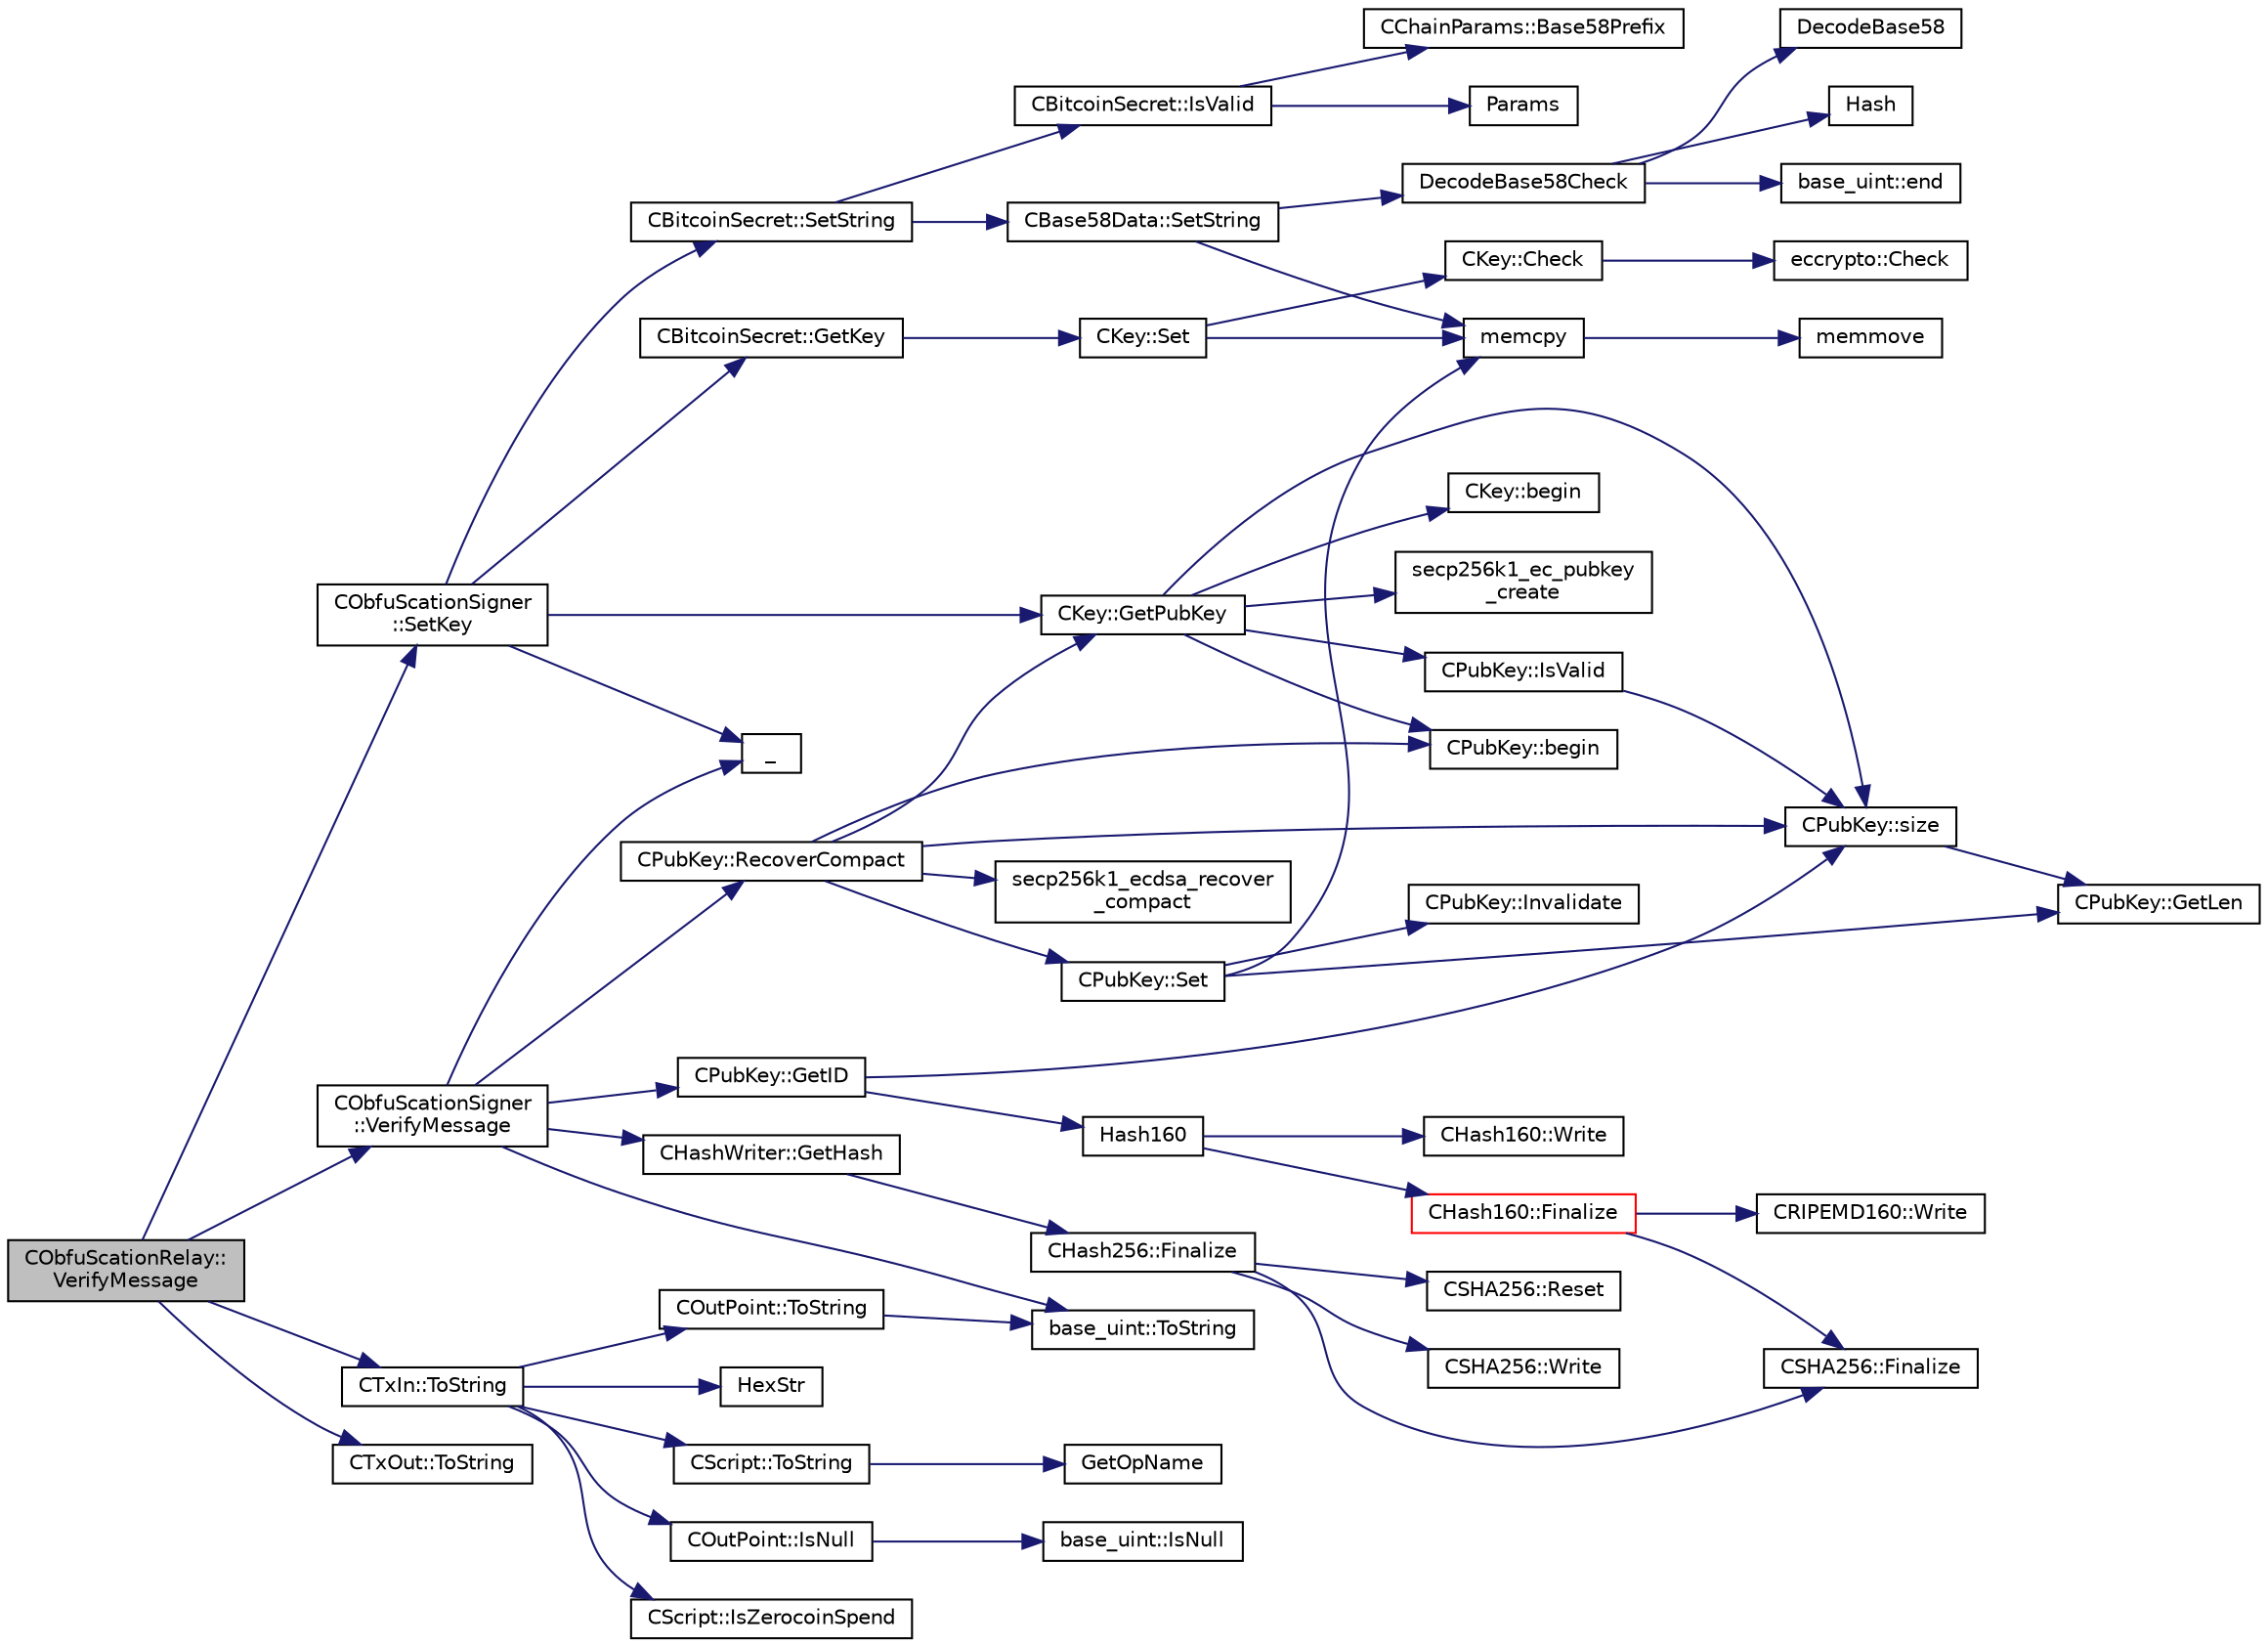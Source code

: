 digraph "CObfuScationRelay::VerifyMessage"
{
  edge [fontname="Helvetica",fontsize="10",labelfontname="Helvetica",labelfontsize="10"];
  node [fontname="Helvetica",fontsize="10",shape=record];
  rankdir="LR";
  Node169 [label="CObfuScationRelay::\lVerifyMessage",height=0.2,width=0.4,color="black", fillcolor="grey75", style="filled", fontcolor="black"];
  Node169 -> Node170 [color="midnightblue",fontsize="10",style="solid",fontname="Helvetica"];
  Node170 [label="CTxIn::ToString",height=0.2,width=0.4,color="black", fillcolor="white", style="filled",URL="$class_c_tx_in.html#a9f3dcba8a979ca7007448f8ad1d3c4c1"];
  Node170 -> Node171 [color="midnightblue",fontsize="10",style="solid",fontname="Helvetica"];
  Node171 [label="COutPoint::ToString",height=0.2,width=0.4,color="black", fillcolor="white", style="filled",URL="$class_c_out_point.html#ab0026adab6a1098cf00de05c872fbb5d"];
  Node171 -> Node172 [color="midnightblue",fontsize="10",style="solid",fontname="Helvetica"];
  Node172 [label="base_uint::ToString",height=0.2,width=0.4,color="black", fillcolor="white", style="filled",URL="$classbase__uint.html#acccba4d9d51a0c36261718ca0cbb293b"];
  Node170 -> Node173 [color="midnightblue",fontsize="10",style="solid",fontname="Helvetica"];
  Node173 [label="COutPoint::IsNull",height=0.2,width=0.4,color="black", fillcolor="white", style="filled",URL="$class_c_out_point.html#ae1516581fa2234556761f04af3a207a6"];
  Node173 -> Node174 [color="midnightblue",fontsize="10",style="solid",fontname="Helvetica"];
  Node174 [label="base_uint::IsNull",height=0.2,width=0.4,color="black", fillcolor="white", style="filled",URL="$classbase__uint.html#a5b67cea01e9219160fe251053adc7cc7"];
  Node170 -> Node175 [color="midnightblue",fontsize="10",style="solid",fontname="Helvetica"];
  Node175 [label="CScript::IsZerocoinSpend",height=0.2,width=0.4,color="black", fillcolor="white", style="filled",URL="$class_c_script.html#a84914a83542deece42dda7b22b043c1f"];
  Node170 -> Node176 [color="midnightblue",fontsize="10",style="solid",fontname="Helvetica"];
  Node176 [label="HexStr",height=0.2,width=0.4,color="black", fillcolor="white", style="filled",URL="$utilstrencodings_8h.html#ace13a819ca4e98c22847d26b3b357e75"];
  Node170 -> Node177 [color="midnightblue",fontsize="10",style="solid",fontname="Helvetica"];
  Node177 [label="CScript::ToString",height=0.2,width=0.4,color="black", fillcolor="white", style="filled",URL="$class_c_script.html#a05fe53ab8fc6a217036bb0d6d7f5d706"];
  Node177 -> Node178 [color="midnightblue",fontsize="10",style="solid",fontname="Helvetica"];
  Node178 [label="GetOpName",height=0.2,width=0.4,color="black", fillcolor="white", style="filled",URL="$script_8cpp.html#a573587022d52d3542eb6fbf5a1190489"];
  Node169 -> Node179 [color="midnightblue",fontsize="10",style="solid",fontname="Helvetica"];
  Node179 [label="CTxOut::ToString",height=0.2,width=0.4,color="black", fillcolor="white", style="filled",URL="$class_c_tx_out.html#affdc44390970a14812fe9179768495ef"];
  Node169 -> Node180 [color="midnightblue",fontsize="10",style="solid",fontname="Helvetica"];
  Node180 [label="CObfuScationSigner\l::SetKey",height=0.2,width=0.4,color="black", fillcolor="white", style="filled",URL="$class_c_obfu_scation_signer.html#a4a12e41611db1b711d59ac4c3323dd36",tooltip="Set the private/public key values, returns true if successful. "];
  Node180 -> Node181 [color="midnightblue",fontsize="10",style="solid",fontname="Helvetica"];
  Node181 [label="CBitcoinSecret::SetString",height=0.2,width=0.4,color="black", fillcolor="white", style="filled",URL="$class_c_bitcoin_secret.html#a6a8aff02f66099f33f573ad3e6375bb1"];
  Node181 -> Node182 [color="midnightblue",fontsize="10",style="solid",fontname="Helvetica"];
  Node182 [label="CBase58Data::SetString",height=0.2,width=0.4,color="black", fillcolor="white", style="filled",URL="$class_c_base58_data.html#a250fa3bc97d03c7d87de5485c8b49b57"];
  Node182 -> Node183 [color="midnightblue",fontsize="10",style="solid",fontname="Helvetica"];
  Node183 [label="DecodeBase58Check",height=0.2,width=0.4,color="black", fillcolor="white", style="filled",URL="$base58_8cpp.html#ae2dc7ad63e243509e0871ec4a5890678",tooltip="Decode a base58-encoded string (psz) that includes a checksum into a byte vector (vchRet), return true if decoding is successful. "];
  Node183 -> Node184 [color="midnightblue",fontsize="10",style="solid",fontname="Helvetica"];
  Node184 [label="DecodeBase58",height=0.2,width=0.4,color="black", fillcolor="white", style="filled",URL="$base58_8cpp.html#a0f74d1d6e7e982cad4b0e538acea4538",tooltip="Decode a base58-encoded string (psz) into a byte vector (vchRet). "];
  Node183 -> Node185 [color="midnightblue",fontsize="10",style="solid",fontname="Helvetica"];
  Node185 [label="Hash",height=0.2,width=0.4,color="black", fillcolor="white", style="filled",URL="$hash_8h.html#a12c5e981d7f5f2850027fd5e932eff61",tooltip="Compute the 256-bit hash of a std::string. "];
  Node183 -> Node186 [color="midnightblue",fontsize="10",style="solid",fontname="Helvetica"];
  Node186 [label="base_uint::end",height=0.2,width=0.4,color="black", fillcolor="white", style="filled",URL="$classbase__uint.html#a76539ef6be800bc02e4038f457a4f74a"];
  Node182 -> Node187 [color="midnightblue",fontsize="10",style="solid",fontname="Helvetica"];
  Node187 [label="memcpy",height=0.2,width=0.4,color="black", fillcolor="white", style="filled",URL="$glibc__compat_8cpp.html#a0f46826ab0466591e136db24394923cf"];
  Node187 -> Node188 [color="midnightblue",fontsize="10",style="solid",fontname="Helvetica"];
  Node188 [label="memmove",height=0.2,width=0.4,color="black", fillcolor="white", style="filled",URL="$glibc__compat_8cpp.html#a9778d49e9029dd75bc53ecbbf9f5e9a1"];
  Node181 -> Node189 [color="midnightblue",fontsize="10",style="solid",fontname="Helvetica"];
  Node189 [label="CBitcoinSecret::IsValid",height=0.2,width=0.4,color="black", fillcolor="white", style="filled",URL="$class_c_bitcoin_secret.html#a2a93fa8a09826ff63498cb3e4370c154"];
  Node189 -> Node190 [color="midnightblue",fontsize="10",style="solid",fontname="Helvetica"];
  Node190 [label="Params",height=0.2,width=0.4,color="black", fillcolor="white", style="filled",URL="$chainparams_8cpp.html#ace5c5b706d71a324a417dd2db394fd4a",tooltip="Return the currently selected parameters. "];
  Node189 -> Node191 [color="midnightblue",fontsize="10",style="solid",fontname="Helvetica"];
  Node191 [label="CChainParams::Base58Prefix",height=0.2,width=0.4,color="black", fillcolor="white", style="filled",URL="$class_c_chain_params.html#a103c58eca4a26a71201882b3ed6c4cb4"];
  Node180 -> Node192 [color="midnightblue",fontsize="10",style="solid",fontname="Helvetica"];
  Node192 [label="_",height=0.2,width=0.4,color="black", fillcolor="white", style="filled",URL="$ui__interface_8h.html#aad133bb6103b53cebf03fd01e2f11ba1",tooltip="Translation function: Call Translate signal on UI interface, which returns a boost::optional result..."];
  Node180 -> Node193 [color="midnightblue",fontsize="10",style="solid",fontname="Helvetica"];
  Node193 [label="CBitcoinSecret::GetKey",height=0.2,width=0.4,color="black", fillcolor="white", style="filled",URL="$class_c_bitcoin_secret.html#a4d6bf559d092e6d47f8001c7171096df"];
  Node193 -> Node194 [color="midnightblue",fontsize="10",style="solid",fontname="Helvetica"];
  Node194 [label="CKey::Set",height=0.2,width=0.4,color="black", fillcolor="white", style="filled",URL="$class_c_key.html#aaa13d5f08456bba094210c5eeabf64c8",tooltip="Initialize using begin and end iterators to byte data. "];
  Node194 -> Node195 [color="midnightblue",fontsize="10",style="solid",fontname="Helvetica"];
  Node195 [label="CKey::Check",height=0.2,width=0.4,color="black", fillcolor="white", style="filled",URL="$class_c_key.html#acec869bc75fa8f4d619ab025d367a97c",tooltip="Check whether the 32-byte array pointed to be vch is valid keydata. "];
  Node195 -> Node196 [color="midnightblue",fontsize="10",style="solid",fontname="Helvetica"];
  Node196 [label="eccrypto::Check",height=0.2,width=0.4,color="black", fillcolor="white", style="filled",URL="$namespaceeccrypto.html#a231bdcb32521375b68fbdaf0d952cfd0"];
  Node194 -> Node187 [color="midnightblue",fontsize="10",style="solid",fontname="Helvetica"];
  Node180 -> Node197 [color="midnightblue",fontsize="10",style="solid",fontname="Helvetica"];
  Node197 [label="CKey::GetPubKey",height=0.2,width=0.4,color="black", fillcolor="white", style="filled",URL="$class_c_key.html#aa1085c59603a62db6ec776300f250337",tooltip="Compute the public key from a private key. "];
  Node197 -> Node198 [color="midnightblue",fontsize="10",style="solid",fontname="Helvetica"];
  Node198 [label="secp256k1_ec_pubkey\l_create",height=0.2,width=0.4,color="black", fillcolor="white", style="filled",URL="$secp256k1_8h.html#a22e1ef593e0d06d40b4f233e91447aa3",tooltip="Compute the public key for a secret key. "];
  Node197 -> Node199 [color="midnightblue",fontsize="10",style="solid",fontname="Helvetica"];
  Node199 [label="CPubKey::begin",height=0.2,width=0.4,color="black", fillcolor="white", style="filled",URL="$class_c_pub_key.html#a859ab9909d68092d6d4fc739237ab358"];
  Node197 -> Node200 [color="midnightblue",fontsize="10",style="solid",fontname="Helvetica"];
  Node200 [label="CKey::begin",height=0.2,width=0.4,color="black", fillcolor="white", style="filled",URL="$class_c_key.html#ab8dee0ad9d933304a22284ee40040847"];
  Node197 -> Node201 [color="midnightblue",fontsize="10",style="solid",fontname="Helvetica"];
  Node201 [label="CPubKey::size",height=0.2,width=0.4,color="black", fillcolor="white", style="filled",URL="$class_c_pub_key.html#a6bb28fcf0a5f799c69f5b7269363b309",tooltip="Simple read-only vector-like interface to the pubkey data. "];
  Node201 -> Node202 [color="midnightblue",fontsize="10",style="solid",fontname="Helvetica"];
  Node202 [label="CPubKey::GetLen",height=0.2,width=0.4,color="black", fillcolor="white", style="filled",URL="$class_c_pub_key.html#a7dc71b3f037c84268dc22de97d7b65fb",tooltip="Compute the length of a pubkey with a given first byte. "];
  Node197 -> Node203 [color="midnightblue",fontsize="10",style="solid",fontname="Helvetica"];
  Node203 [label="CPubKey::IsValid",height=0.2,width=0.4,color="black", fillcolor="white", style="filled",URL="$class_c_pub_key.html#a4fa94293cf8577fd039b9a133f6c7f30"];
  Node203 -> Node201 [color="midnightblue",fontsize="10",style="solid",fontname="Helvetica"];
  Node169 -> Node204 [color="midnightblue",fontsize="10",style="solid",fontname="Helvetica"];
  Node204 [label="CObfuScationSigner\l::VerifyMessage",height=0.2,width=0.4,color="black", fillcolor="white", style="filled",URL="$class_c_obfu_scation_signer.html#aaf770086b8defa6568da76bee8fb5269",tooltip="Verify the message, returns true if succcessful. "];
  Node204 -> Node205 [color="midnightblue",fontsize="10",style="solid",fontname="Helvetica"];
  Node205 [label="CPubKey::RecoverCompact",height=0.2,width=0.4,color="black", fillcolor="white", style="filled",URL="$class_c_pub_key.html#a169505e735a02db385486b0affeb565c",tooltip="Recover a public key from a compact signature. "];
  Node205 -> Node206 [color="midnightblue",fontsize="10",style="solid",fontname="Helvetica"];
  Node206 [label="secp256k1_ecdsa_recover\l_compact",height=0.2,width=0.4,color="black", fillcolor="white", style="filled",URL="$secp256k1_8h.html#ad1f2dda163655017f0ab2ec246328975",tooltip="Recover an ECDSA public key from a compact signature. "];
  Node205 -> Node199 [color="midnightblue",fontsize="10",style="solid",fontname="Helvetica"];
  Node205 -> Node201 [color="midnightblue",fontsize="10",style="solid",fontname="Helvetica"];
  Node205 -> Node197 [color="midnightblue",fontsize="10",style="solid",fontname="Helvetica"];
  Node205 -> Node207 [color="midnightblue",fontsize="10",style="solid",fontname="Helvetica"];
  Node207 [label="CPubKey::Set",height=0.2,width=0.4,color="black", fillcolor="white", style="filled",URL="$class_c_pub_key.html#af59bc1d3be119c1f8b49d3c1e2c0797b",tooltip="Initialize a public key using begin/end iterators to byte data. "];
  Node207 -> Node202 [color="midnightblue",fontsize="10",style="solid",fontname="Helvetica"];
  Node207 -> Node187 [color="midnightblue",fontsize="10",style="solid",fontname="Helvetica"];
  Node207 -> Node208 [color="midnightblue",fontsize="10",style="solid",fontname="Helvetica"];
  Node208 [label="CPubKey::Invalidate",height=0.2,width=0.4,color="black", fillcolor="white", style="filled",URL="$class_c_pub_key.html#a99917e80a362af54a3677ea9cf1328ee",tooltip="Set this key data to be invalid. "];
  Node204 -> Node209 [color="midnightblue",fontsize="10",style="solid",fontname="Helvetica"];
  Node209 [label="CHashWriter::GetHash",height=0.2,width=0.4,color="black", fillcolor="white", style="filled",URL="$class_c_hash_writer.html#ae94a937211502eabf19477630090093a"];
  Node209 -> Node210 [color="midnightblue",fontsize="10",style="solid",fontname="Helvetica"];
  Node210 [label="CHash256::Finalize",height=0.2,width=0.4,color="black", fillcolor="white", style="filled",URL="$class_c_hash256.html#aa8a70c1b7cf24ce7d00240a1131cf4e7"];
  Node210 -> Node211 [color="midnightblue",fontsize="10",style="solid",fontname="Helvetica"];
  Node211 [label="CSHA256::Finalize",height=0.2,width=0.4,color="black", fillcolor="white", style="filled",URL="$class_c_s_h_a256.html#a4259230be0caefa590bc324fc12b9b90"];
  Node210 -> Node212 [color="midnightblue",fontsize="10",style="solid",fontname="Helvetica"];
  Node212 [label="CSHA256::Reset",height=0.2,width=0.4,color="black", fillcolor="white", style="filled",URL="$class_c_s_h_a256.html#a2122395dd5604990eaa0077b43a0e8d4"];
  Node210 -> Node213 [color="midnightblue",fontsize="10",style="solid",fontname="Helvetica"];
  Node213 [label="CSHA256::Write",height=0.2,width=0.4,color="black", fillcolor="white", style="filled",URL="$class_c_s_h_a256.html#a9d7de520a562655da85349372820c883"];
  Node204 -> Node192 [color="midnightblue",fontsize="10",style="solid",fontname="Helvetica"];
  Node204 -> Node214 [color="midnightblue",fontsize="10",style="solid",fontname="Helvetica"];
  Node214 [label="CPubKey::GetID",height=0.2,width=0.4,color="black", fillcolor="white", style="filled",URL="$class_c_pub_key.html#a2675f7e6f72eff68e7a5227289feb021",tooltip="Get the KeyID of this public key (hash of its serialization) "];
  Node214 -> Node215 [color="midnightblue",fontsize="10",style="solid",fontname="Helvetica"];
  Node215 [label="Hash160",height=0.2,width=0.4,color="black", fillcolor="white", style="filled",URL="$hash_8h.html#a4490f70ddae16e9e48460a0416a48a6b",tooltip="Compute the 160-bit hash an object. "];
  Node215 -> Node216 [color="midnightblue",fontsize="10",style="solid",fontname="Helvetica"];
  Node216 [label="CHash160::Write",height=0.2,width=0.4,color="black", fillcolor="white", style="filled",URL="$class_c_hash160.html#af56cdd9443013eb68b246aa8450217f2"];
  Node215 -> Node217 [color="midnightblue",fontsize="10",style="solid",fontname="Helvetica"];
  Node217 [label="CHash160::Finalize",height=0.2,width=0.4,color="red", fillcolor="white", style="filled",URL="$class_c_hash160.html#a9bb08e1772002ae1a5d85017ba7952ee"];
  Node217 -> Node211 [color="midnightblue",fontsize="10",style="solid",fontname="Helvetica"];
  Node217 -> Node218 [color="midnightblue",fontsize="10",style="solid",fontname="Helvetica"];
  Node218 [label="CRIPEMD160::Write",height=0.2,width=0.4,color="black", fillcolor="white", style="filled",URL="$class_c_r_i_p_e_m_d160.html#a221143b9d94af623d07c4f4ba1bf6007"];
  Node214 -> Node201 [color="midnightblue",fontsize="10",style="solid",fontname="Helvetica"];
  Node204 -> Node172 [color="midnightblue",fontsize="10",style="solid",fontname="Helvetica"];
}
